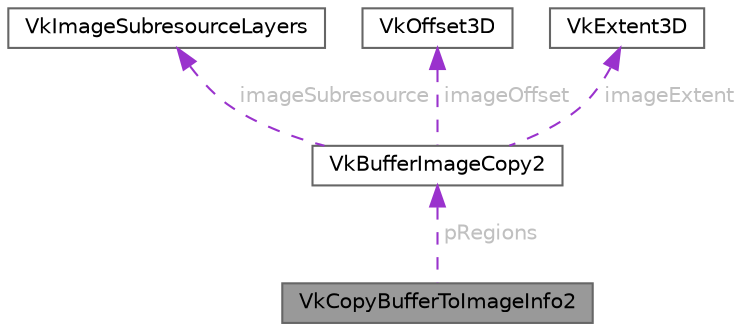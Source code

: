 digraph "VkCopyBufferToImageInfo2"
{
 // LATEX_PDF_SIZE
  bgcolor="transparent";
  edge [fontname=Helvetica,fontsize=10,labelfontname=Helvetica,labelfontsize=10];
  node [fontname=Helvetica,fontsize=10,shape=box,height=0.2,width=0.4];
  Node1 [id="Node000001",label="VkCopyBufferToImageInfo2",height=0.2,width=0.4,color="gray40", fillcolor="grey60", style="filled", fontcolor="black",tooltip=" "];
  Node2 -> Node1 [id="edge5_Node000001_Node000002",dir="back",color="darkorchid3",style="dashed",tooltip=" ",label=" pRegions",fontcolor="grey" ];
  Node2 [id="Node000002",label="VkBufferImageCopy2",height=0.2,width=0.4,color="gray40", fillcolor="white", style="filled",URL="$struct_vk_buffer_image_copy2.html",tooltip=" "];
  Node3 -> Node2 [id="edge6_Node000002_Node000003",dir="back",color="darkorchid3",style="dashed",tooltip=" ",label=" imageSubresource",fontcolor="grey" ];
  Node3 [id="Node000003",label="VkImageSubresourceLayers",height=0.2,width=0.4,color="gray40", fillcolor="white", style="filled",URL="$struct_vk_image_subresource_layers.html",tooltip=" "];
  Node4 -> Node2 [id="edge7_Node000002_Node000004",dir="back",color="darkorchid3",style="dashed",tooltip=" ",label=" imageOffset",fontcolor="grey" ];
  Node4 [id="Node000004",label="VkOffset3D",height=0.2,width=0.4,color="gray40", fillcolor="white", style="filled",URL="$struct_vk_offset3_d.html",tooltip=" "];
  Node5 -> Node2 [id="edge8_Node000002_Node000005",dir="back",color="darkorchid3",style="dashed",tooltip=" ",label=" imageExtent",fontcolor="grey" ];
  Node5 [id="Node000005",label="VkExtent3D",height=0.2,width=0.4,color="gray40", fillcolor="white", style="filled",URL="$struct_vk_extent3_d.html",tooltip=" "];
}
